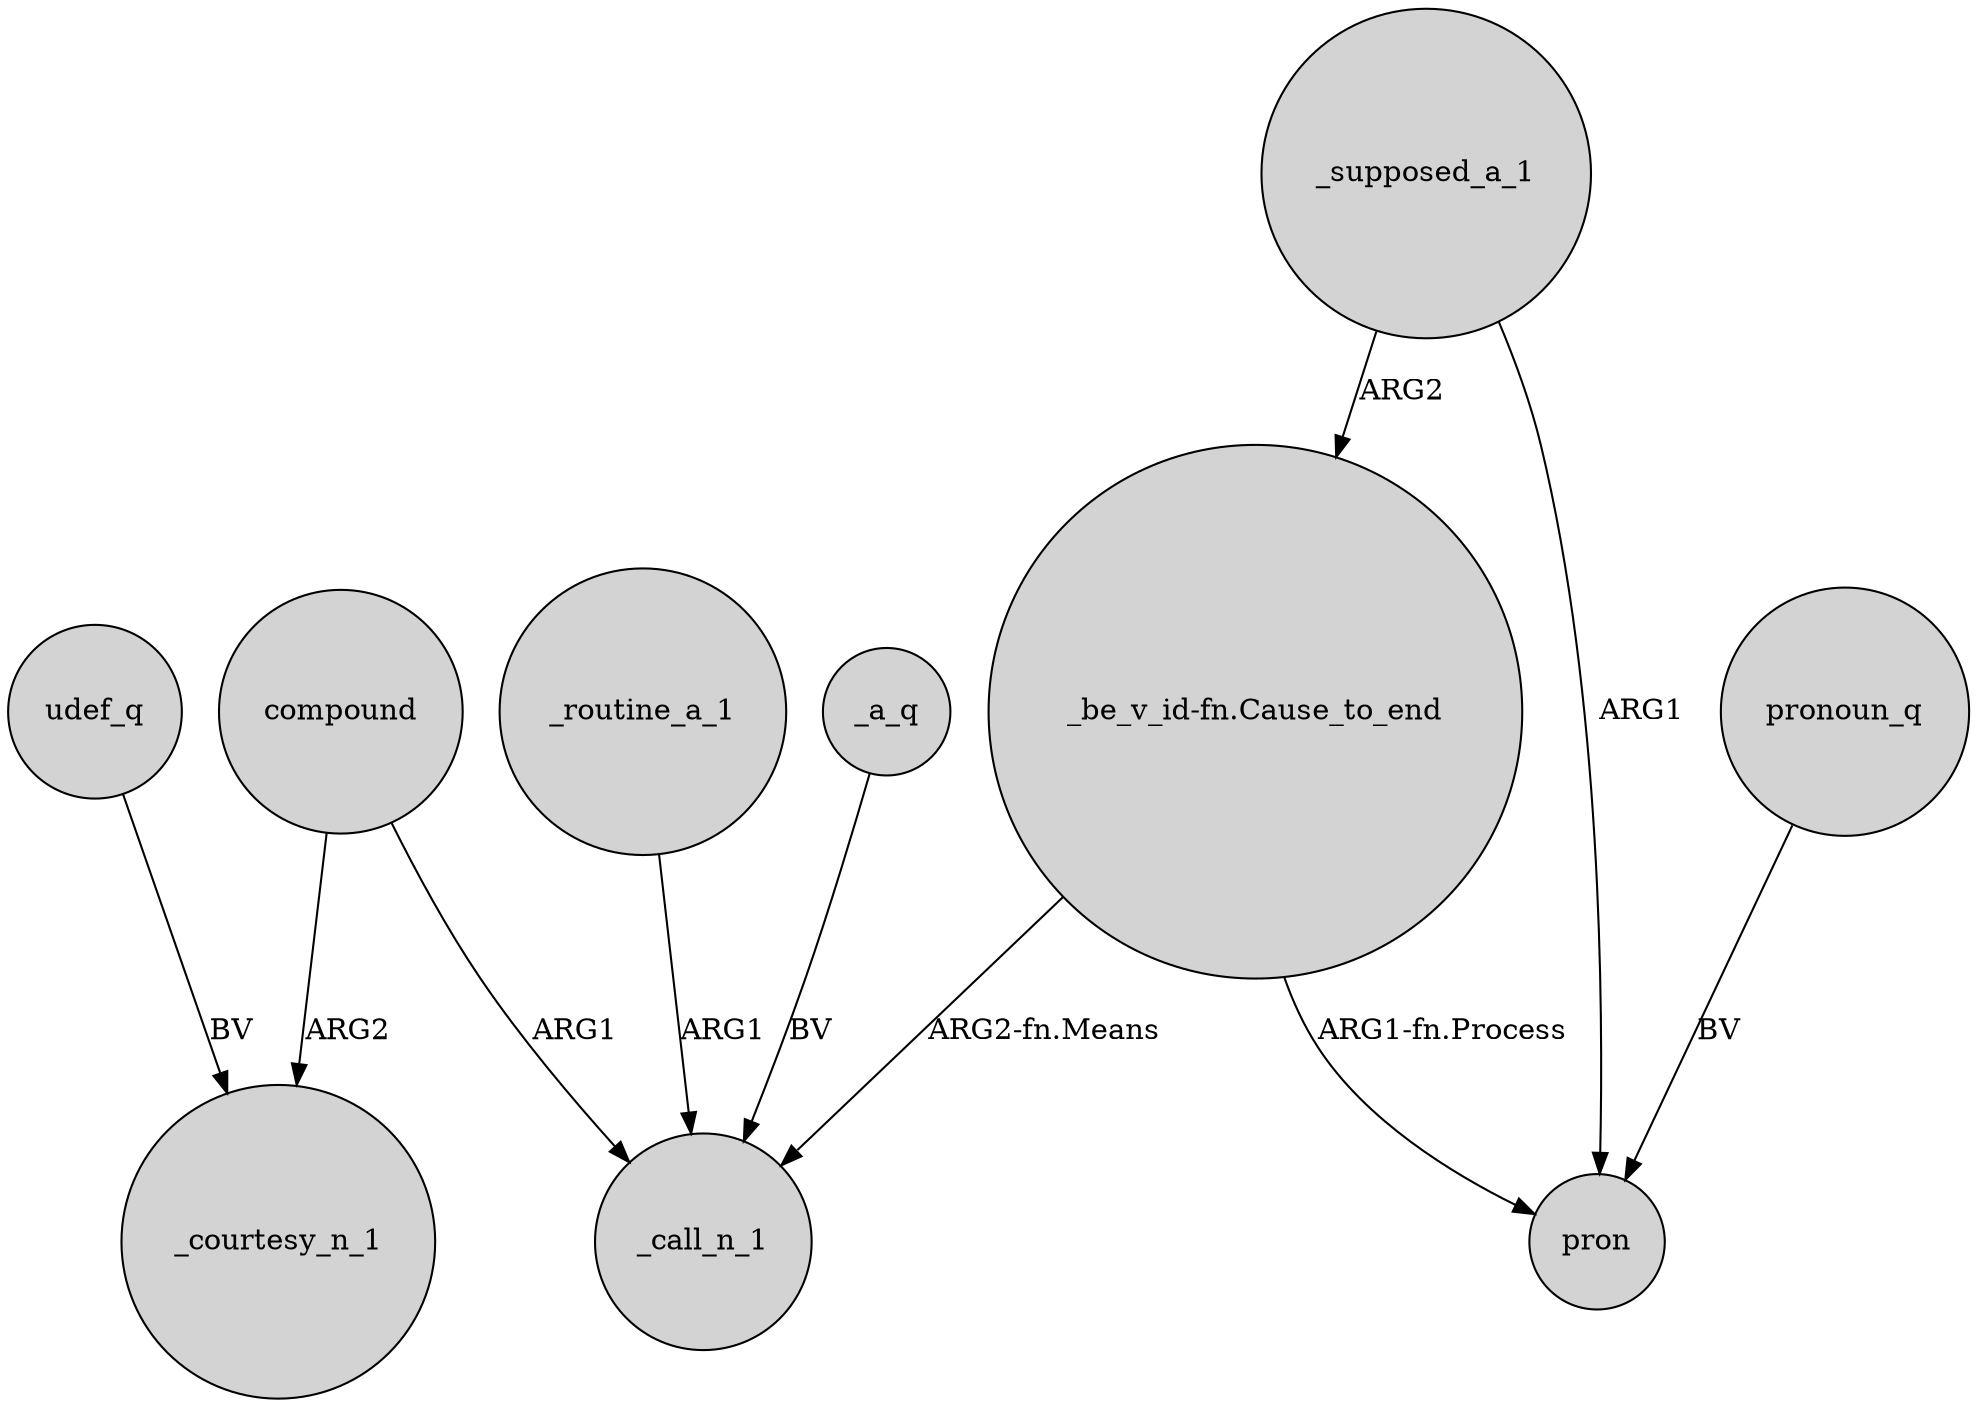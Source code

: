 digraph {
	node [shape=circle style=filled]
	_routine_a_1 -> _call_n_1 [label=ARG1]
	compound -> _courtesy_n_1 [label=ARG2]
	udef_q -> _courtesy_n_1 [label=BV]
	_supposed_a_1 -> pron [label=ARG1]
	_supposed_a_1 -> "_be_v_id-fn.Cause_to_end" [label=ARG2]
	_a_q -> _call_n_1 [label=BV]
	pronoun_q -> pron [label=BV]
	"_be_v_id-fn.Cause_to_end" -> _call_n_1 [label="ARG2-fn.Means"]
	"_be_v_id-fn.Cause_to_end" -> pron [label="ARG1-fn.Process"]
	compound -> _call_n_1 [label=ARG1]
}
